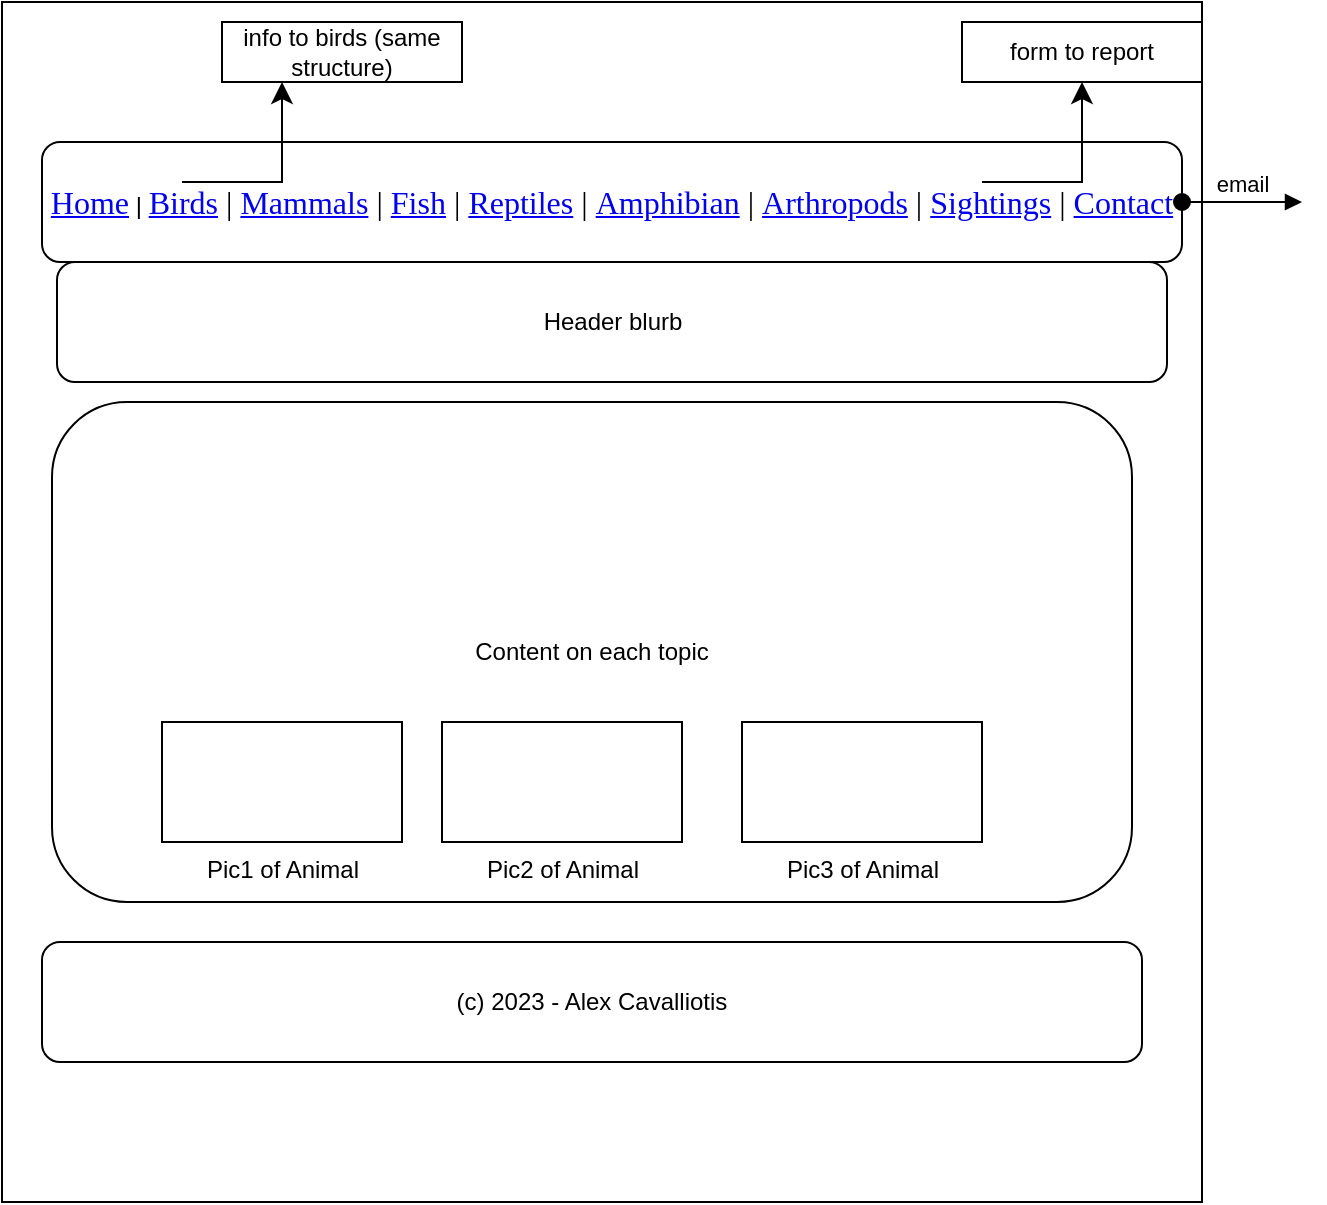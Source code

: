 <mxfile version="21.0.8" type="device"><diagram name="Page-1" id="Z-Dt8X6JkSxRTjadJlg8"><mxGraphModel dx="1434" dy="699" grid="1" gridSize="10" guides="1" tooltips="1" connect="1" arrows="1" fold="1" page="1" pageScale="1" pageWidth="827" pageHeight="1169" math="0" shadow="0"><root><mxCell id="0"/><mxCell id="1" parent="0"/><mxCell id="gHUjtzEWxHVJN_VCIsiD-1" value="" style="whiteSpace=wrap;html=1;aspect=fixed;" vertex="1" parent="1"><mxGeometry x="80" y="30" width="600" height="600" as="geometry"/></mxCell><mxCell id="gHUjtzEWxHVJN_VCIsiD-2" value="&lt;a style=&quot;font-family: &amp;quot;Times New Roman&amp;quot;; font-size: medium; text-align: start;&quot; href=&quot;file:///C:/dev/workspace/alex/ict1621/index.html&quot;&gt;Home&lt;/a&gt;&amp;nbsp;|&amp;nbsp;&lt;a style=&quot;font-family: &amp;quot;Times New Roman&amp;quot;; font-size: medium; text-align: start;&quot; href=&quot;file:///C:/dev/workspace/alex/ict1621/birds.html&quot;&gt;Birds&lt;/a&gt;&lt;span style=&quot;font-family: &amp;quot;Times New Roman&amp;quot;; font-size: medium; text-align: start;&quot;&gt;&amp;nbsp;|&amp;nbsp;&lt;/span&gt;&lt;a style=&quot;font-family: &amp;quot;Times New Roman&amp;quot;; font-size: medium; text-align: start;&quot; href=&quot;file:///C:/dev/workspace/alex/ict1621/mammals.html&quot;&gt;Mammals&lt;/a&gt;&lt;span style=&quot;font-family: &amp;quot;Times New Roman&amp;quot;; font-size: medium; text-align: start;&quot;&gt;&amp;nbsp;|&amp;nbsp;&lt;/span&gt;&lt;a style=&quot;font-family: &amp;quot;Times New Roman&amp;quot;; font-size: medium; text-align: start;&quot; href=&quot;file:///C:/dev/workspace/alex/ict1621/fish.html&quot;&gt;Fish&lt;/a&gt;&lt;span style=&quot;font-family: &amp;quot;Times New Roman&amp;quot;; font-size: medium; text-align: start;&quot;&gt;&amp;nbsp;|&amp;nbsp;&lt;/span&gt;&lt;a style=&quot;font-family: &amp;quot;Times New Roman&amp;quot;; font-size: medium; text-align: start;&quot; href=&quot;file:///C:/dev/workspace/alex/ict1621/reptiles.html&quot;&gt;Reptiles&lt;/a&gt;&lt;span style=&quot;font-family: &amp;quot;Times New Roman&amp;quot;; font-size: medium; text-align: start;&quot;&gt;&amp;nbsp;|&amp;nbsp;&lt;/span&gt;&lt;a style=&quot;font-family: &amp;quot;Times New Roman&amp;quot;; font-size: medium; text-align: start;&quot; href=&quot;file:///C:/dev/workspace/alex/ict1621/amphibian.html&quot;&gt;Amphibian&lt;/a&gt;&lt;span style=&quot;font-family: &amp;quot;Times New Roman&amp;quot;; font-size: medium; text-align: start;&quot;&gt;&amp;nbsp;|&amp;nbsp;&lt;/span&gt;&lt;a style=&quot;font-family: &amp;quot;Times New Roman&amp;quot;; font-size: medium; text-align: start;&quot; href=&quot;file:///C:/dev/workspace/alex/ict1621/arthropods.html&quot;&gt;Arthropods&lt;/a&gt;&lt;span style=&quot;font-family: &amp;quot;Times New Roman&amp;quot;; font-size: medium; text-align: start;&quot;&gt;&amp;nbsp;|&amp;nbsp;&lt;/span&gt;&lt;a style=&quot;font-family: &amp;quot;Times New Roman&amp;quot;; font-size: medium; text-align: start;&quot; href=&quot;file:///C:/dev/workspace/alex/ict1621/sightings.html&quot;&gt;Sightings&lt;/a&gt;&lt;span style=&quot;font-family: &amp;quot;Times New Roman&amp;quot;; font-size: medium; text-align: start;&quot;&gt;&amp;nbsp;|&amp;nbsp;&lt;/span&gt;&lt;a style=&quot;font-family: &amp;quot;Times New Roman&amp;quot;; font-size: medium; text-align: start;&quot; href=&quot;file:///C:/dev/workspace/alex/ict1621/contact.html&quot;&gt;Contact&lt;/a&gt;" style="rounded=1;whiteSpace=wrap;html=1;" vertex="1" parent="1"><mxGeometry x="100" y="100" width="570" height="60" as="geometry"/></mxCell><mxCell id="gHUjtzEWxHVJN_VCIsiD-3" value="Content on each topic" style="rounded=1;whiteSpace=wrap;html=1;" vertex="1" parent="1"><mxGeometry x="105" y="230" width="540" height="250" as="geometry"/></mxCell><mxCell id="gHUjtzEWxHVJN_VCIsiD-4" value="(c) 2023 - Alex Cavalliotis" style="rounded=1;whiteSpace=wrap;html=1;" vertex="1" parent="1"><mxGeometry x="100" y="500" width="550" height="60" as="geometry"/></mxCell><mxCell id="gHUjtzEWxHVJN_VCIsiD-8" value="Header blurb" style="rounded=1;whiteSpace=wrap;html=1;" vertex="1" parent="1"><mxGeometry x="107.5" y="160" width="555" height="60" as="geometry"/></mxCell><mxCell id="gHUjtzEWxHVJN_VCIsiD-9" value="" style="edgeStyle=segmentEdgeStyle;endArrow=classic;html=1;curved=0;rounded=0;endSize=8;startSize=8;" edge="1" parent="1"><mxGeometry width="50" height="50" relative="1" as="geometry"><mxPoint x="170" y="120" as="sourcePoint"/><mxPoint x="220" y="70" as="targetPoint"/></mxGeometry></mxCell><mxCell id="gHUjtzEWxHVJN_VCIsiD-10" value="" style="edgeStyle=segmentEdgeStyle;endArrow=classic;html=1;curved=0;rounded=0;endSize=8;startSize=8;" edge="1" parent="1" target="gHUjtzEWxHVJN_VCIsiD-11"><mxGeometry width="50" height="50" relative="1" as="geometry"><mxPoint x="570" y="120" as="sourcePoint"/><mxPoint x="620" y="70" as="targetPoint"/></mxGeometry></mxCell><mxCell id="gHUjtzEWxHVJN_VCIsiD-11" value="form to report" style="rounded=0;whiteSpace=wrap;html=1;" vertex="1" parent="1"><mxGeometry x="560" y="40" width="120" height="30" as="geometry"/></mxCell><mxCell id="gHUjtzEWxHVJN_VCIsiD-12" value="info to birds (same structure)" style="rounded=0;whiteSpace=wrap;html=1;" vertex="1" parent="1"><mxGeometry x="190" y="40" width="120" height="30" as="geometry"/></mxCell><mxCell id="gHUjtzEWxHVJN_VCIsiD-16" value="email" style="html=1;verticalAlign=bottom;startArrow=oval;startFill=1;endArrow=block;startSize=8;edgeStyle=elbowEdgeStyle;elbow=vertical;curved=0;rounded=0;" edge="1" parent="1"><mxGeometry width="60" relative="1" as="geometry"><mxPoint x="670" y="130" as="sourcePoint"/><mxPoint x="730" y="130" as="targetPoint"/></mxGeometry></mxCell><mxCell id="gHUjtzEWxHVJN_VCIsiD-17" value="Pic1 of Animal" style="verticalLabelPosition=bottom;verticalAlign=top;html=1;shape=mxgraph.basic.rect;fillColor2=none;strokeWidth=1;size=20;indent=5;" vertex="1" parent="1"><mxGeometry x="160" y="390" width="120" height="60" as="geometry"/></mxCell><mxCell id="gHUjtzEWxHVJN_VCIsiD-18" value="Pic2 of Animal" style="verticalLabelPosition=bottom;verticalAlign=top;html=1;shape=mxgraph.basic.rect;fillColor2=none;strokeWidth=1;size=20;indent=5;" vertex="1" parent="1"><mxGeometry x="300" y="390" width="120" height="60" as="geometry"/></mxCell><mxCell id="gHUjtzEWxHVJN_VCIsiD-19" value="Pic3 of Animal" style="verticalLabelPosition=bottom;verticalAlign=top;html=1;shape=mxgraph.basic.rect;fillColor2=none;strokeWidth=1;size=20;indent=5;" vertex="1" parent="1"><mxGeometry x="450" y="390" width="120" height="60" as="geometry"/></mxCell></root></mxGraphModel></diagram></mxfile>